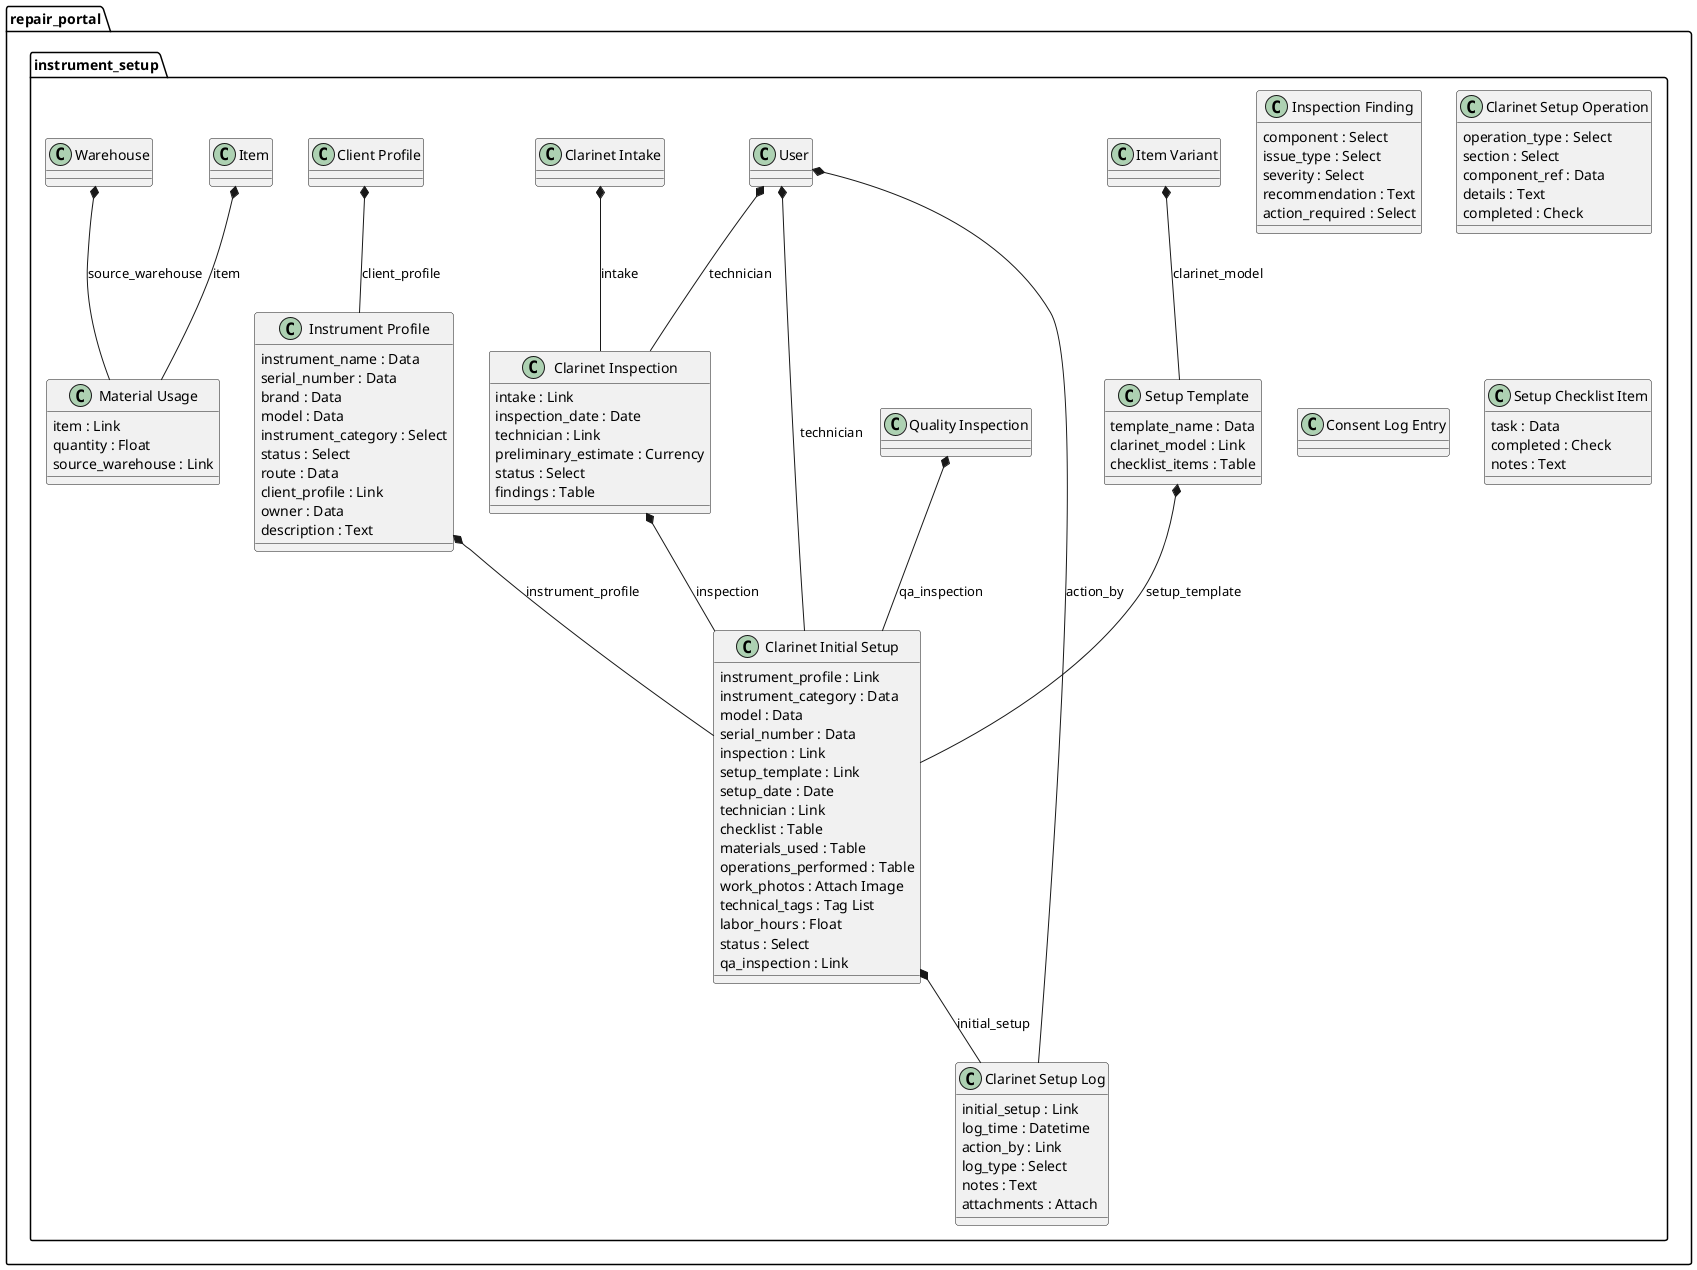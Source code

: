 @startuml
package repair_portal.instrument_setup <<Folder>> {
  class "Inspection Finding" {
    component : Select
    issue_type : Select
    severity : Select
    recommendation : Text
    action_required : Select
  }

  class "Clarinet Setup Operation" {
    operation_type : Select
    section : Select
    component_ref : Data
    details : Text
    completed : Check
  }

"Clarinet Intake" *-- "Clarinet Inspection": intake
"User" *-- "Clarinet Inspection": technician
  class "Clarinet Inspection" {
    intake : Link
    inspection_date : Date
    technician : Link
    preliminary_estimate : Currency
    status : Select
    findings : Table
  }

"Client Profile" *-- "Instrument Profile": client_profile
  class "Instrument Profile" {
    instrument_name : Data
    serial_number : Data
    brand : Data
    model : Data
    instrument_category : Select
    status : Select
    route : Data
    client_profile : Link
    owner : Data
    description : Text
  }

  class "Consent Log Entry" {
  }

"Instrument Profile" *-- "Clarinet Initial Setup": instrument_profile
"Clarinet Inspection" *-- "Clarinet Initial Setup": inspection
"Setup Template" *-- "Clarinet Initial Setup": setup_template
"User" *-- "Clarinet Initial Setup": technician
"Quality Inspection" *-- "Clarinet Initial Setup": qa_inspection
  class "Clarinet Initial Setup" {
    instrument_profile : Link
    instrument_category : Data
    model : Data
    serial_number : Data
    inspection : Link
    setup_template : Link
    setup_date : Date
    technician : Link
    checklist : Table
    materials_used : Table
    operations_performed : Table
    work_photos : Attach Image
    technical_tags : Tag List
    labor_hours : Float
    status : Select
    qa_inspection : Link
  }

  class "Setup Checklist Item" {
    task : Data
    completed : Check
    notes : Text
  }

"Item Variant" *-- "Setup Template": clarinet_model
  class "Setup Template" {
    template_name : Data
    clarinet_model : Link
    checklist_items : Table
  }

"Item" *-- "Material Usage": item
"Warehouse" *-- "Material Usage": source_warehouse
  class "Material Usage" {
    item : Link
    quantity : Float
    source_warehouse : Link
  }

"Clarinet Initial Setup" *-- "Clarinet Setup Log": initial_setup
"User" *-- "Clarinet Setup Log": action_by
  class "Clarinet Setup Log" {
    initial_setup : Link
    log_time : Datetime
    action_by : Link
    log_type : Select
    notes : Text
    attachments : Attach
  }
}
@enduml